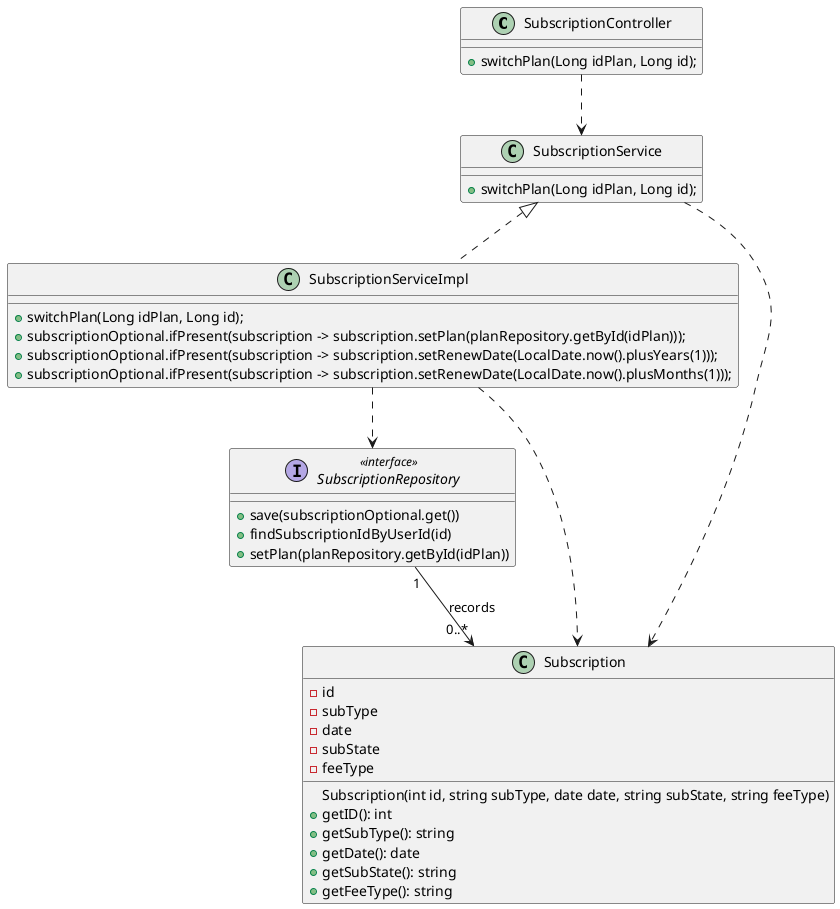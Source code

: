 @startuml
class SubscriptionController {
 +switchPlan(Long idPlan, Long id);
}



class SubscriptionService {
 +switchPlan(Long idPlan, Long id);
}
class SubscriptionServiceImpl{
+switchPlan(Long idPlan, Long id);
+subscriptionOptional.ifPresent(subscription -> subscription.setPlan(planRepository.getById(idPlan)));
+subscriptionOptional.ifPresent(subscription -> subscription.setRenewDate(LocalDate.now().plusYears(1)));
+subscriptionOptional.ifPresent(subscription -> subscription.setRenewDate(LocalDate.now().plusMonths(1)));
}

interface SubscriptionRepository <<interface>> {
 +save(subscriptionOptional.get())
 +findSubscriptionIdByUserId(id)
 +setPlan(planRepository.getById(idPlan))
}


class Subscription {
    -id
    -subType
    -date
    -subState
    -feeType
    Subscription(int id, string subType, date date, string subState, string feeType)
    +getID(): int
    +getSubType(): string
    +getDate(): date
    +getSubState(): string
    +getFeeType(): string

}

SubscriptionRepository "1" --> "0..*" Subscription:  records
SubscriptionController ..> SubscriptionService
SubscriptionServiceImpl ..> SubscriptionRepository
SubscriptionServiceImpl ..> Subscription
SubscriptionService ..> Subscription
SubscriptionServiceImpl .up.|> SubscriptionService
@enduml